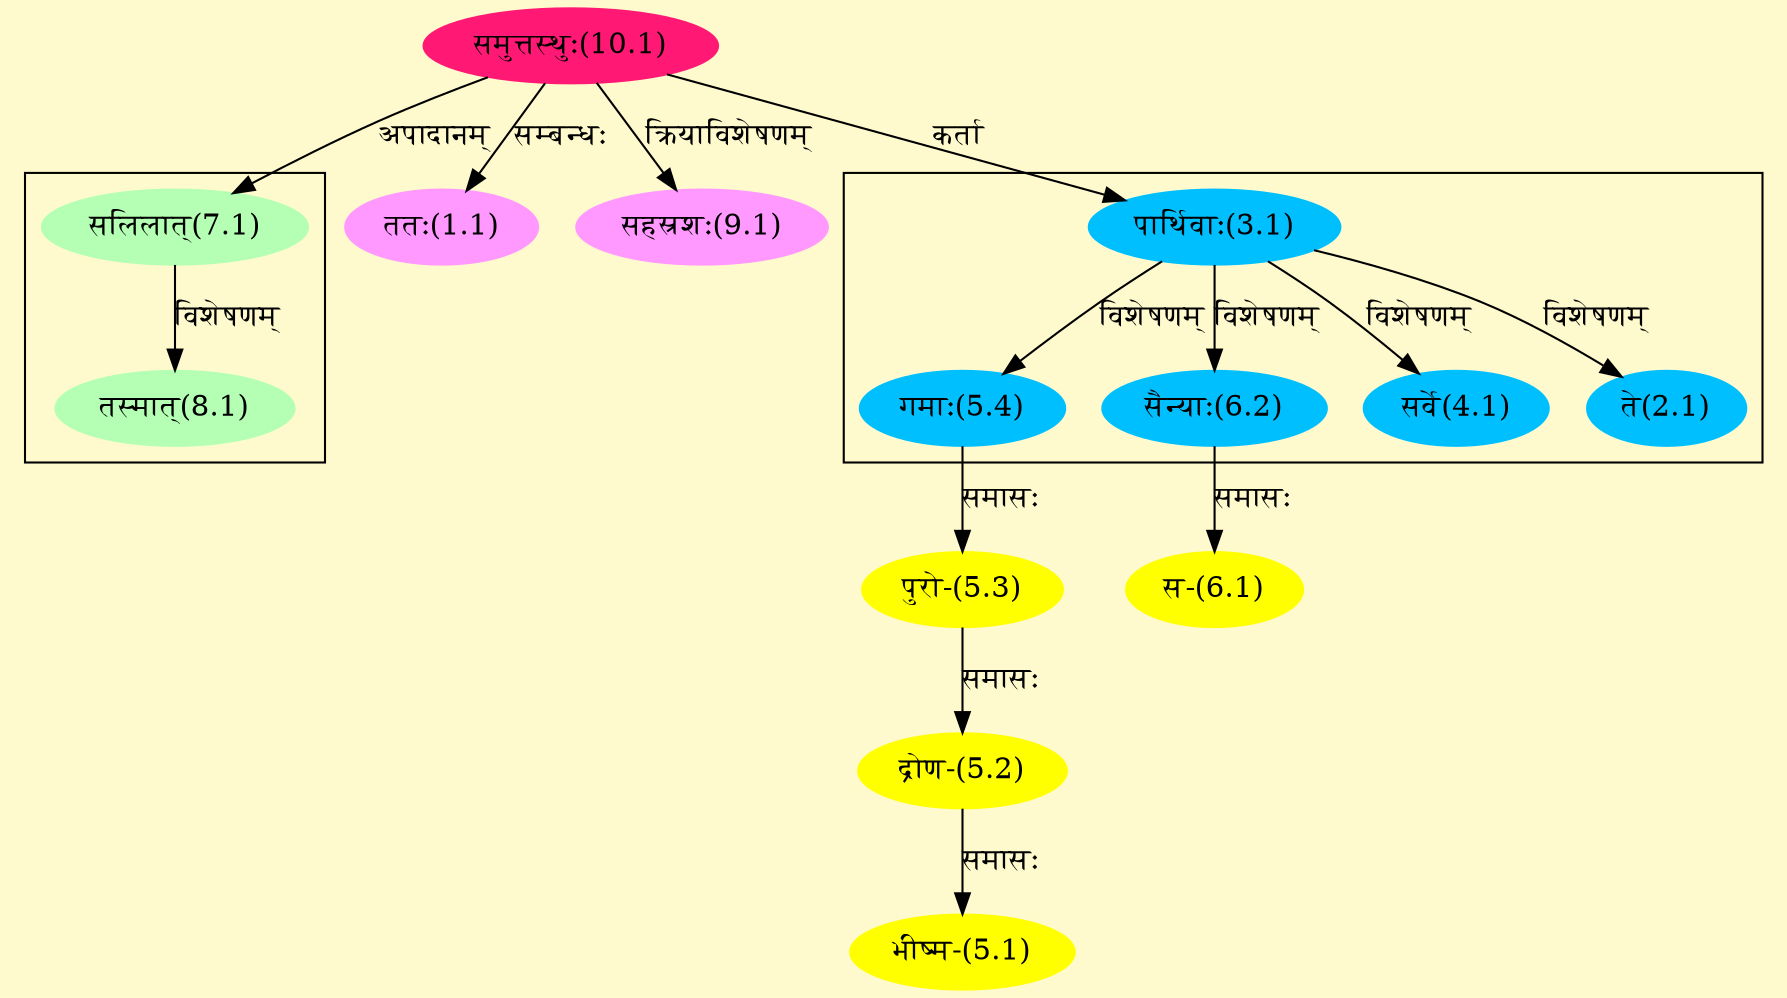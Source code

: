 digraph G{
rankdir=BT;
 compound=true;
 bgcolor="lemonchiffon1";

subgraph cluster_1{
Node2_1 [style=filled, color="#00BFFF" label = "ते(2.1)"]
Node3_1 [style=filled, color="#00BFFF" label = "पार्थिवाः(3.1)"]
Node4_1 [style=filled, color="#00BFFF" label = "सर्वे(4.1)"]
Node5_4 [style=filled, color="#00BFFF" label = "गमाः(5.4)"]
Node6_2 [style=filled, color="#00BFFF" label = "सैन्याः(6.2)"]

}

subgraph cluster_2{
Node8_1 [style=filled, color="#B4FFB4" label = "तस्मात्(8.1)"]
Node7_1 [style=filled, color="#B4FFB4" label = "सलिलात्(7.1)"]

}
Node1_1 [style=filled, color="#FF99FF" label = "ततः(1.1)"]
Node10_1 [style=filled, color="#FF1975" label = "समुत्तस्थुः(10.1)"]
Node3_1 [style=filled, color="#00BFFF" label = "पार्थिवाः(3.1)"]
Node5_1 [style=filled, color="#FFFF00" label = "भीष्म-(5.1)"]
Node5_2 [style=filled, color="#FFFF00" label = "द्रोण-(5.2)"]
Node5_3 [style=filled, color="#FFFF00" label = "पुरो-(5.3)"]
Node5_4 [style=filled, color="#00BFFF" label = "गमाः(5.4)"]
Node6_1 [style=filled, color="#FFFF00" label = "स-(6.1)"]
Node6_2 [style=filled, color="#00BFFF" label = "सैन्याः(6.2)"]
Node7_1 [style=filled, color="#B4FFB4" label = "सलिलात्(7.1)"]
Node9_1 [style=filled, color="#FF99FF" label = "सहस्रशः(9.1)"]
/* Start of Relations section */

Node1_1 -> Node10_1 [  label="सम्बन्धः"  dir="back" ]
Node2_1 -> Node3_1 [  label="विशेषणम्"  dir="back" ]
Node3_1 -> Node10_1 [  label="कर्ता"  dir="back" ]
Node4_1 -> Node3_1 [  label="विशेषणम्"  dir="back" ]
Node5_1 -> Node5_2 [  label="समासः"  dir="back" ]
Node5_2 -> Node5_3 [  label="समासः"  dir="back" ]
Node5_3 -> Node5_4 [  label="समासः"  dir="back" ]
Node5_4 -> Node3_1 [  label="विशेषणम्"  dir="back" ]
Node6_1 -> Node6_2 [  label="समासः"  dir="back" ]
Node6_2 -> Node3_1 [  label="विशेषणम्"  dir="back" ]
Node7_1 -> Node10_1 [  label="अपादानम्"  dir="back" ]
Node8_1 -> Node7_1 [  label="विशेषणम्"  dir="back" ]
Node9_1 -> Node10_1 [  label="क्रियाविशेषणम्"  dir="back" ]
}
